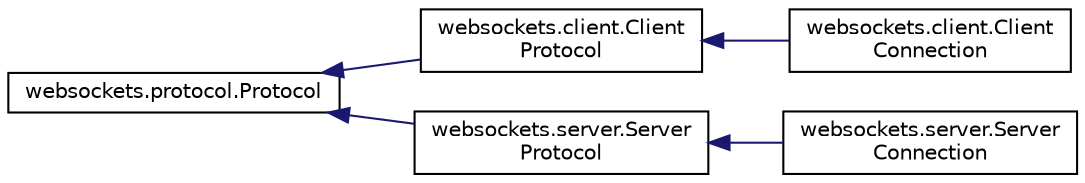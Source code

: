 digraph "Graphical Class Hierarchy"
{
 // LATEX_PDF_SIZE
  edge [fontname="Helvetica",fontsize="10",labelfontname="Helvetica",labelfontsize="10"];
  node [fontname="Helvetica",fontsize="10",shape=record];
  rankdir="LR";
  Node0 [label="websockets.protocol.Protocol",height=0.2,width=0.4,color="black", fillcolor="white", style="filled",URL="$classwebsockets_1_1protocol_1_1Protocol.html",tooltip=" "];
  Node0 -> Node1 [dir="back",color="midnightblue",fontsize="10",style="solid",fontname="Helvetica"];
  Node1 [label="websockets.client.Client\lProtocol",height=0.2,width=0.4,color="black", fillcolor="white", style="filled",URL="$classwebsockets_1_1client_1_1ClientProtocol.html",tooltip=" "];
  Node1 -> Node2 [dir="back",color="midnightblue",fontsize="10",style="solid",fontname="Helvetica"];
  Node2 [label="websockets.client.Client\lConnection",height=0.2,width=0.4,color="black", fillcolor="white", style="filled",URL="$classwebsockets_1_1client_1_1ClientConnection.html",tooltip=" "];
  Node0 -> Node3 [dir="back",color="midnightblue",fontsize="10",style="solid",fontname="Helvetica"];
  Node3 [label="websockets.server.Server\lProtocol",height=0.2,width=0.4,color="black", fillcolor="white", style="filled",URL="$classwebsockets_1_1server_1_1ServerProtocol.html",tooltip=" "];
  Node3 -> Node4 [dir="back",color="midnightblue",fontsize="10",style="solid",fontname="Helvetica"];
  Node4 [label="websockets.server.Server\lConnection",height=0.2,width=0.4,color="black", fillcolor="white", style="filled",URL="$classwebsockets_1_1server_1_1ServerConnection.html",tooltip=" "];
}

